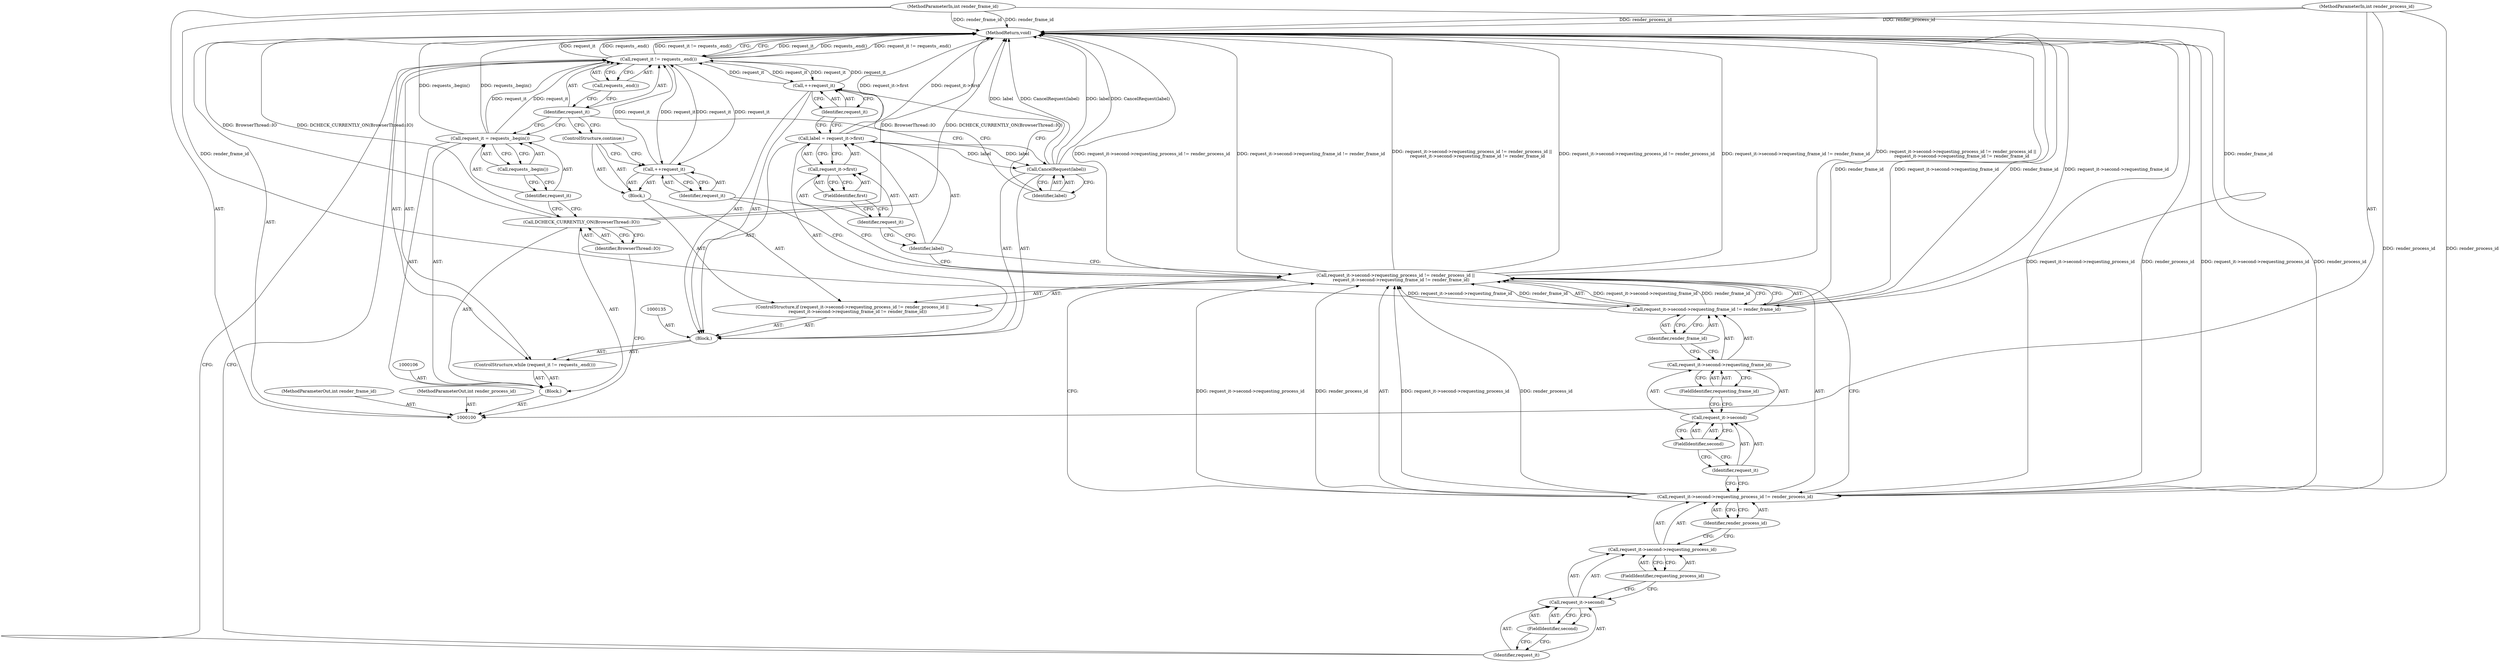 digraph "1_Chrome_971548cdca2d4c0a6fedd3db0c94372c2a27eac3_10" {
"1000145" [label="(MethodReturn,void)"];
"1000101" [label="(MethodParameterIn,int render_process_id)"];
"1000190" [label="(MethodParameterOut,int render_process_id)"];
"1000136" [label="(Call,label = request_it->first)"];
"1000137" [label="(Identifier,label)"];
"1000138" [label="(Call,request_it->first)"];
"1000139" [label="(Identifier,request_it)"];
"1000114" [label="(Block,)"];
"1000140" [label="(FieldIdentifier,first)"];
"1000141" [label="(Call,++request_it)"];
"1000142" [label="(Identifier,request_it)"];
"1000144" [label="(Identifier,label)"];
"1000143" [label="(Call,CancelRequest(label))"];
"1000102" [label="(MethodParameterIn,int render_frame_id)"];
"1000191" [label="(MethodParameterOut,int render_frame_id)"];
"1000103" [label="(Block,)"];
"1000105" [label="(Identifier,BrowserThread::IO)"];
"1000104" [label="(Call,DCHECK_CURRENTLY_ON(BrowserThread::IO))"];
"1000109" [label="(Call,requests_.begin())"];
"1000107" [label="(Call,request_it = requests_.begin())"];
"1000108" [label="(Identifier,request_it)"];
"1000111" [label="(Call,request_it != requests_.end())"];
"1000112" [label="(Identifier,request_it)"];
"1000113" [label="(Call,requests_.end())"];
"1000110" [label="(ControlStructure,while (request_it != requests_.end()))"];
"1000121" [label="(FieldIdentifier,second)"];
"1000122" [label="(FieldIdentifier,requesting_process_id)"];
"1000115" [label="(ControlStructure,if (request_it->second->requesting_process_id != render_process_id ||\n        request_it->second->requesting_frame_id != render_frame_id))"];
"1000123" [label="(Identifier,render_process_id)"];
"1000116" [label="(Call,request_it->second->requesting_process_id != render_process_id ||\n        request_it->second->requesting_frame_id != render_frame_id)"];
"1000117" [label="(Call,request_it->second->requesting_process_id != render_process_id)"];
"1000118" [label="(Call,request_it->second->requesting_process_id)"];
"1000119" [label="(Call,request_it->second)"];
"1000120" [label="(Identifier,request_it)"];
"1000128" [label="(FieldIdentifier,second)"];
"1000129" [label="(FieldIdentifier,requesting_frame_id)"];
"1000130" [label="(Identifier,render_frame_id)"];
"1000131" [label="(Block,)"];
"1000124" [label="(Call,request_it->second->requesting_frame_id != render_frame_id)"];
"1000125" [label="(Call,request_it->second->requesting_frame_id)"];
"1000126" [label="(Call,request_it->second)"];
"1000127" [label="(Identifier,request_it)"];
"1000132" [label="(Call,++request_it)"];
"1000133" [label="(Identifier,request_it)"];
"1000134" [label="(ControlStructure,continue;)"];
"1000145" -> "1000100"  [label="AST: "];
"1000145" -> "1000111"  [label="CFG: "];
"1000116" -> "1000145"  [label="DDG: request_it->second->requesting_process_id != render_process_id"];
"1000116" -> "1000145"  [label="DDG: request_it->second->requesting_frame_id != render_frame_id"];
"1000116" -> "1000145"  [label="DDG: request_it->second->requesting_process_id != render_process_id ||\n        request_it->second->requesting_frame_id != render_frame_id"];
"1000124" -> "1000145"  [label="DDG: render_frame_id"];
"1000124" -> "1000145"  [label="DDG: request_it->second->requesting_frame_id"];
"1000104" -> "1000145"  [label="DDG: DCHECK_CURRENTLY_ON(BrowserThread::IO)"];
"1000104" -> "1000145"  [label="DDG: BrowserThread::IO"];
"1000143" -> "1000145"  [label="DDG: label"];
"1000143" -> "1000145"  [label="DDG: CancelRequest(label)"];
"1000117" -> "1000145"  [label="DDG: request_it->second->requesting_process_id"];
"1000117" -> "1000145"  [label="DDG: render_process_id"];
"1000136" -> "1000145"  [label="DDG: request_it->first"];
"1000107" -> "1000145"  [label="DDG: requests_.begin()"];
"1000102" -> "1000145"  [label="DDG: render_frame_id"];
"1000111" -> "1000145"  [label="DDG: request_it"];
"1000111" -> "1000145"  [label="DDG: requests_.end()"];
"1000111" -> "1000145"  [label="DDG: request_it != requests_.end()"];
"1000101" -> "1000145"  [label="DDG: render_process_id"];
"1000101" -> "1000100"  [label="AST: "];
"1000101" -> "1000145"  [label="DDG: render_process_id"];
"1000101" -> "1000117"  [label="DDG: render_process_id"];
"1000190" -> "1000100"  [label="AST: "];
"1000136" -> "1000114"  [label="AST: "];
"1000136" -> "1000138"  [label="CFG: "];
"1000137" -> "1000136"  [label="AST: "];
"1000138" -> "1000136"  [label="AST: "];
"1000142" -> "1000136"  [label="CFG: "];
"1000136" -> "1000145"  [label="DDG: request_it->first"];
"1000136" -> "1000143"  [label="DDG: label"];
"1000137" -> "1000136"  [label="AST: "];
"1000137" -> "1000116"  [label="CFG: "];
"1000139" -> "1000137"  [label="CFG: "];
"1000138" -> "1000136"  [label="AST: "];
"1000138" -> "1000140"  [label="CFG: "];
"1000139" -> "1000138"  [label="AST: "];
"1000140" -> "1000138"  [label="AST: "];
"1000136" -> "1000138"  [label="CFG: "];
"1000139" -> "1000138"  [label="AST: "];
"1000139" -> "1000137"  [label="CFG: "];
"1000140" -> "1000139"  [label="CFG: "];
"1000114" -> "1000110"  [label="AST: "];
"1000115" -> "1000114"  [label="AST: "];
"1000135" -> "1000114"  [label="AST: "];
"1000136" -> "1000114"  [label="AST: "];
"1000141" -> "1000114"  [label="AST: "];
"1000143" -> "1000114"  [label="AST: "];
"1000140" -> "1000138"  [label="AST: "];
"1000140" -> "1000139"  [label="CFG: "];
"1000138" -> "1000140"  [label="CFG: "];
"1000141" -> "1000114"  [label="AST: "];
"1000141" -> "1000142"  [label="CFG: "];
"1000142" -> "1000141"  [label="AST: "];
"1000144" -> "1000141"  [label="CFG: "];
"1000141" -> "1000111"  [label="DDG: request_it"];
"1000111" -> "1000141"  [label="DDG: request_it"];
"1000142" -> "1000141"  [label="AST: "];
"1000142" -> "1000136"  [label="CFG: "];
"1000141" -> "1000142"  [label="CFG: "];
"1000144" -> "1000143"  [label="AST: "];
"1000144" -> "1000141"  [label="CFG: "];
"1000143" -> "1000144"  [label="CFG: "];
"1000143" -> "1000114"  [label="AST: "];
"1000143" -> "1000144"  [label="CFG: "];
"1000144" -> "1000143"  [label="AST: "];
"1000112" -> "1000143"  [label="CFG: "];
"1000143" -> "1000145"  [label="DDG: label"];
"1000143" -> "1000145"  [label="DDG: CancelRequest(label)"];
"1000136" -> "1000143"  [label="DDG: label"];
"1000102" -> "1000100"  [label="AST: "];
"1000102" -> "1000145"  [label="DDG: render_frame_id"];
"1000102" -> "1000124"  [label="DDG: render_frame_id"];
"1000191" -> "1000100"  [label="AST: "];
"1000103" -> "1000100"  [label="AST: "];
"1000104" -> "1000103"  [label="AST: "];
"1000106" -> "1000103"  [label="AST: "];
"1000107" -> "1000103"  [label="AST: "];
"1000110" -> "1000103"  [label="AST: "];
"1000105" -> "1000104"  [label="AST: "];
"1000105" -> "1000100"  [label="CFG: "];
"1000104" -> "1000105"  [label="CFG: "];
"1000104" -> "1000103"  [label="AST: "];
"1000104" -> "1000105"  [label="CFG: "];
"1000105" -> "1000104"  [label="AST: "];
"1000108" -> "1000104"  [label="CFG: "];
"1000104" -> "1000145"  [label="DDG: DCHECK_CURRENTLY_ON(BrowserThread::IO)"];
"1000104" -> "1000145"  [label="DDG: BrowserThread::IO"];
"1000109" -> "1000107"  [label="AST: "];
"1000109" -> "1000108"  [label="CFG: "];
"1000107" -> "1000109"  [label="CFG: "];
"1000107" -> "1000103"  [label="AST: "];
"1000107" -> "1000109"  [label="CFG: "];
"1000108" -> "1000107"  [label="AST: "];
"1000109" -> "1000107"  [label="AST: "];
"1000112" -> "1000107"  [label="CFG: "];
"1000107" -> "1000145"  [label="DDG: requests_.begin()"];
"1000107" -> "1000111"  [label="DDG: request_it"];
"1000108" -> "1000107"  [label="AST: "];
"1000108" -> "1000104"  [label="CFG: "];
"1000109" -> "1000108"  [label="CFG: "];
"1000111" -> "1000110"  [label="AST: "];
"1000111" -> "1000113"  [label="CFG: "];
"1000112" -> "1000111"  [label="AST: "];
"1000113" -> "1000111"  [label="AST: "];
"1000120" -> "1000111"  [label="CFG: "];
"1000145" -> "1000111"  [label="CFG: "];
"1000111" -> "1000145"  [label="DDG: request_it"];
"1000111" -> "1000145"  [label="DDG: requests_.end()"];
"1000111" -> "1000145"  [label="DDG: request_it != requests_.end()"];
"1000141" -> "1000111"  [label="DDG: request_it"];
"1000107" -> "1000111"  [label="DDG: request_it"];
"1000132" -> "1000111"  [label="DDG: request_it"];
"1000111" -> "1000132"  [label="DDG: request_it"];
"1000111" -> "1000141"  [label="DDG: request_it"];
"1000112" -> "1000111"  [label="AST: "];
"1000113" -> "1000112"  [label="CFG: "];
"1000112" -> "1000134"  [label="CFG: "];
"1000112" -> "1000107"  [label="CFG: "];
"1000113" -> "1000111"  [label="AST: "];
"1000113" -> "1000112"  [label="CFG: "];
"1000111" -> "1000113"  [label="CFG: "];
"1000110" -> "1000103"  [label="AST: "];
"1000111" -> "1000110"  [label="AST: "];
"1000114" -> "1000110"  [label="AST: "];
"1000121" -> "1000119"  [label="AST: "];
"1000121" -> "1000120"  [label="CFG: "];
"1000119" -> "1000121"  [label="CFG: "];
"1000122" -> "1000118"  [label="AST: "];
"1000122" -> "1000119"  [label="CFG: "];
"1000118" -> "1000122"  [label="CFG: "];
"1000115" -> "1000114"  [label="AST: "];
"1000116" -> "1000115"  [label="AST: "];
"1000131" -> "1000115"  [label="AST: "];
"1000123" -> "1000117"  [label="AST: "];
"1000123" -> "1000118"  [label="CFG: "];
"1000117" -> "1000123"  [label="CFG: "];
"1000116" -> "1000115"  [label="AST: "];
"1000116" -> "1000117"  [label="CFG: "];
"1000116" -> "1000124"  [label="CFG: "];
"1000117" -> "1000116"  [label="AST: "];
"1000124" -> "1000116"  [label="AST: "];
"1000133" -> "1000116"  [label="CFG: "];
"1000137" -> "1000116"  [label="CFG: "];
"1000116" -> "1000145"  [label="DDG: request_it->second->requesting_process_id != render_process_id"];
"1000116" -> "1000145"  [label="DDG: request_it->second->requesting_frame_id != render_frame_id"];
"1000116" -> "1000145"  [label="DDG: request_it->second->requesting_process_id != render_process_id ||\n        request_it->second->requesting_frame_id != render_frame_id"];
"1000117" -> "1000116"  [label="DDG: request_it->second->requesting_process_id"];
"1000117" -> "1000116"  [label="DDG: render_process_id"];
"1000124" -> "1000116"  [label="DDG: request_it->second->requesting_frame_id"];
"1000124" -> "1000116"  [label="DDG: render_frame_id"];
"1000117" -> "1000116"  [label="AST: "];
"1000117" -> "1000123"  [label="CFG: "];
"1000118" -> "1000117"  [label="AST: "];
"1000123" -> "1000117"  [label="AST: "];
"1000127" -> "1000117"  [label="CFG: "];
"1000116" -> "1000117"  [label="CFG: "];
"1000117" -> "1000145"  [label="DDG: request_it->second->requesting_process_id"];
"1000117" -> "1000145"  [label="DDG: render_process_id"];
"1000117" -> "1000116"  [label="DDG: request_it->second->requesting_process_id"];
"1000117" -> "1000116"  [label="DDG: render_process_id"];
"1000101" -> "1000117"  [label="DDG: render_process_id"];
"1000118" -> "1000117"  [label="AST: "];
"1000118" -> "1000122"  [label="CFG: "];
"1000119" -> "1000118"  [label="AST: "];
"1000122" -> "1000118"  [label="AST: "];
"1000123" -> "1000118"  [label="CFG: "];
"1000119" -> "1000118"  [label="AST: "];
"1000119" -> "1000121"  [label="CFG: "];
"1000120" -> "1000119"  [label="AST: "];
"1000121" -> "1000119"  [label="AST: "];
"1000122" -> "1000119"  [label="CFG: "];
"1000120" -> "1000119"  [label="AST: "];
"1000120" -> "1000111"  [label="CFG: "];
"1000121" -> "1000120"  [label="CFG: "];
"1000128" -> "1000126"  [label="AST: "];
"1000128" -> "1000127"  [label="CFG: "];
"1000126" -> "1000128"  [label="CFG: "];
"1000129" -> "1000125"  [label="AST: "];
"1000129" -> "1000126"  [label="CFG: "];
"1000125" -> "1000129"  [label="CFG: "];
"1000130" -> "1000124"  [label="AST: "];
"1000130" -> "1000125"  [label="CFG: "];
"1000124" -> "1000130"  [label="CFG: "];
"1000131" -> "1000115"  [label="AST: "];
"1000132" -> "1000131"  [label="AST: "];
"1000134" -> "1000131"  [label="AST: "];
"1000124" -> "1000116"  [label="AST: "];
"1000124" -> "1000130"  [label="CFG: "];
"1000125" -> "1000124"  [label="AST: "];
"1000130" -> "1000124"  [label="AST: "];
"1000116" -> "1000124"  [label="CFG: "];
"1000124" -> "1000145"  [label="DDG: render_frame_id"];
"1000124" -> "1000145"  [label="DDG: request_it->second->requesting_frame_id"];
"1000124" -> "1000116"  [label="DDG: request_it->second->requesting_frame_id"];
"1000124" -> "1000116"  [label="DDG: render_frame_id"];
"1000102" -> "1000124"  [label="DDG: render_frame_id"];
"1000125" -> "1000124"  [label="AST: "];
"1000125" -> "1000129"  [label="CFG: "];
"1000126" -> "1000125"  [label="AST: "];
"1000129" -> "1000125"  [label="AST: "];
"1000130" -> "1000125"  [label="CFG: "];
"1000126" -> "1000125"  [label="AST: "];
"1000126" -> "1000128"  [label="CFG: "];
"1000127" -> "1000126"  [label="AST: "];
"1000128" -> "1000126"  [label="AST: "];
"1000129" -> "1000126"  [label="CFG: "];
"1000127" -> "1000126"  [label="AST: "];
"1000127" -> "1000117"  [label="CFG: "];
"1000128" -> "1000127"  [label="CFG: "];
"1000132" -> "1000131"  [label="AST: "];
"1000132" -> "1000133"  [label="CFG: "];
"1000133" -> "1000132"  [label="AST: "];
"1000134" -> "1000132"  [label="CFG: "];
"1000132" -> "1000111"  [label="DDG: request_it"];
"1000111" -> "1000132"  [label="DDG: request_it"];
"1000133" -> "1000132"  [label="AST: "];
"1000133" -> "1000116"  [label="CFG: "];
"1000132" -> "1000133"  [label="CFG: "];
"1000134" -> "1000131"  [label="AST: "];
"1000134" -> "1000132"  [label="CFG: "];
"1000112" -> "1000134"  [label="CFG: "];
}
